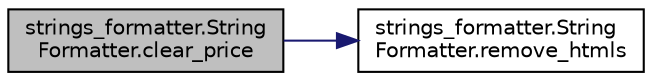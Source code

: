 digraph "strings_formatter.StringFormatter.clear_price"
{
 // LATEX_PDF_SIZE
  edge [fontname="Helvetica",fontsize="10",labelfontname="Helvetica",labelfontsize="10"];
  node [fontname="Helvetica",fontsize="10",shape=record];
  rankdir="LR";
  Node1 [label="strings_formatter.String\lFormatter.clear_price",height=0.2,width=0.4,color="black", fillcolor="grey75", style="filled", fontcolor="black",tooltip=" "];
  Node1 -> Node2 [color="midnightblue",fontsize="10",style="solid",fontname="Helvetica"];
  Node2 [label="strings_formatter.String\lFormatter.remove_htmls",height=0.2,width=0.4,color="black", fillcolor="white", style="filled",URL="$da/dd1/classstrings__formatter_1_1_string_formatter_aa4cea30c165b9213ce7c4767eff1961d.html#aa4cea30c165b9213ce7c4767eff1961d",tooltip=" "];
}
